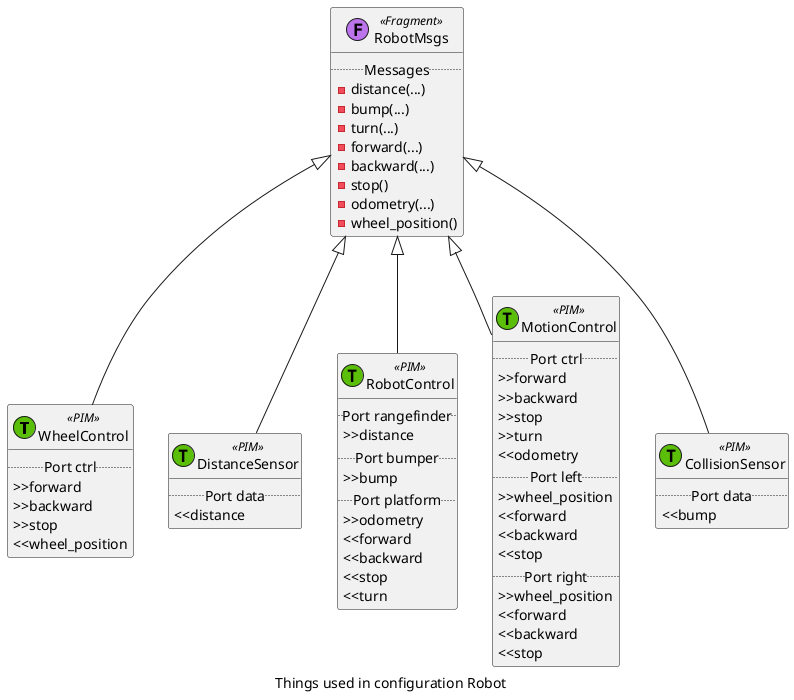 @startuml
caption Things used in configuration Robot
class WheelControl <<(T,#5BBF09)PIM>> {
..Port ctrl..
>>forward
>>backward
>>stop
<<wheel_position
}
class RobotMsgs <<(F,#BC74ED)Fragment>> {
..Messages..
-distance(...)
-bump(...)
-turn(...)
-forward(...)
-backward(...)
-stop()
-odometry(...)
-wheel_position()
}
class DistanceSensor <<(T,#5BBF09)PIM>> {
..Port data..
<<distance
}
class RobotControl <<(T,#5BBF09)PIM>> {
..Port rangefinder..
>>distance
..Port bumper..
>>bump
..Port platform..
>>odometry
<<forward
<<backward
<<stop
<<turn
}
class MotionControl <<(T,#5BBF09)PIM>> {
..Port ctrl..
>>forward
>>backward
>>stop
>>turn
<<odometry
..Port left..
>>wheel_position
<<forward
<<backward
<<stop
..Port right..
>>wheel_position
<<forward
<<backward
<<stop
}
class CollisionSensor <<(T,#5BBF09)PIM>> {
..Port data..
<<bump
}
RobotMsgs <|-- WheelControl
RobotMsgs <|-- DistanceSensor
RobotMsgs <|-- RobotControl
RobotMsgs <|-- MotionControl
RobotMsgs <|-- CollisionSensor
@enduml